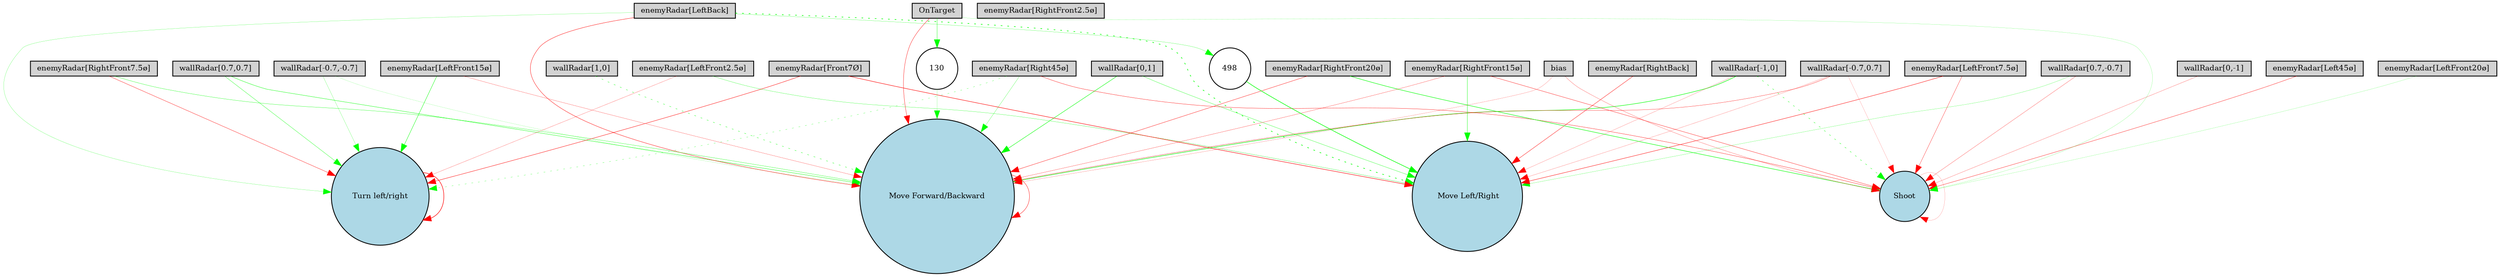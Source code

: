 digraph {
	node [fontsize=9 height=0.2 shape=circle width=0.2]
	"wallRadar[1,0]" [fillcolor=lightgray shape=box style=filled]
	"wallRadar[0,1]" [fillcolor=lightgray shape=box style=filled]
	"wallRadar[-1,0]" [fillcolor=lightgray shape=box style=filled]
	"wallRadar[0,-1]" [fillcolor=lightgray shape=box style=filled]
	"wallRadar[0.7,0.7]" [fillcolor=lightgray shape=box style=filled]
	"wallRadar[-0.7,0.7]" [fillcolor=lightgray shape=box style=filled]
	"wallRadar[-0.7,-0.7]" [fillcolor=lightgray shape=box style=filled]
	"wallRadar[0.7,-0.7]" [fillcolor=lightgray shape=box style=filled]
	"enemyRadar[RightBack]" [fillcolor=lightgray shape=box style=filled]
	"enemyRadar[LeftBack]" [fillcolor=lightgray shape=box style=filled]
	"enemyRadar[Right45ø]" [fillcolor=lightgray shape=box style=filled]
	"enemyRadar[Left45ø]" [fillcolor=lightgray shape=box style=filled]
	"enemyRadar[RightFront20ø]" [fillcolor=lightgray shape=box style=filled]
	"enemyRadar[LeftFront20ø]" [fillcolor=lightgray shape=box style=filled]
	"enemyRadar[RightFront15ø]" [fillcolor=lightgray shape=box style=filled]
	"enemyRadar[LeftFront15ø]" [fillcolor=lightgray shape=box style=filled]
	"enemyRadar[RightFront7.5ø]" [fillcolor=lightgray shape=box style=filled]
	"enemyRadar[LeftFront7.5ø]" [fillcolor=lightgray shape=box style=filled]
	"enemyRadar[RightFront2.5ø]" [fillcolor=lightgray shape=box style=filled]
	"enemyRadar[LeftFront2.5ø]" [fillcolor=lightgray shape=box style=filled]
	"enemyRadar[Front7Ø]" [fillcolor=lightgray shape=box style=filled]
	OnTarget [fillcolor=lightgray shape=box style=filled]
	bias [fillcolor=lightgray shape=box style=filled]
	Shoot [fillcolor=lightblue style=filled]
	"Move Forward/Backward" [fillcolor=lightblue style=filled]
	" Move Left/Right" [fillcolor=lightblue style=filled]
	"Turn left/right" [fillcolor=lightblue style=filled]
	130 [fillcolor=white style=filled]
	498 [fillcolor=white style=filled]
	"enemyRadar[Right45ø]" -> "Move Forward/Backward" [color=green penwidth=0.22132317667368911 style=solid]
	"enemyRadar[LeftBack]" -> "Move Forward/Backward" [color=red penwidth=0.3981240224470941 style=solid]
	"enemyRadar[RightFront15ø]" -> "Move Forward/Backward" [color=red penwidth=0.23796399601584783 style=solid]
	"enemyRadar[LeftFront15ø]" -> "Turn left/right" [color=green penwidth=0.4089141871670139 style=solid]
	"wallRadar[0.7,0.7]" -> "Move Forward/Backward" [color=green penwidth=0.3837839721046643 style=solid]
	"enemyRadar[Front7Ø]" -> " Move Left/Right" [color=red penwidth=0.5091301522010708 style=solid]
	"enemyRadar[RightFront7.5ø]" -> "Turn left/right" [color=red penwidth=0.3354402492951092 style=solid]
	OnTarget -> "Move Forward/Backward" [color=red penwidth=0.3658833156809229 style=solid]
	"enemyRadar[RightBack]" -> " Move Left/Right" [color=red penwidth=0.3826788090223605 style=solid]
	"enemyRadar[LeftFront7.5ø]" -> " Move Left/Right" [color=red penwidth=0.42991505869801616 style=solid]
	"enemyRadar[LeftFront20ø]" -> Shoot [color=green penwidth=0.13145218057828947 style=solid]
	"wallRadar[-0.7,0.7]" -> "Move Forward/Backward" [color=red penwidth=0.29296913205001884 style=solid]
	"enemyRadar[LeftBack]" -> " Move Left/Right" [color=green penwidth=0.6998310208234383 style=dotted]
	"wallRadar[1,0]" -> "Move Forward/Backward" [color=green penwidth=0.37744018770493915 style=dotted]
	"enemyRadar[Left45ø]" -> Shoot [color=red penwidth=0.3357742214695532 style=solid]
	"enemyRadar[RightFront20ø]" -> Shoot [color=green penwidth=0.5282587193348472 style=solid]
	"wallRadar[0,-1]" -> Shoot [color=red penwidth=0.19681082580533749 style=solid]
	"wallRadar[0,1]" -> " Move Left/Right" [color=green penwidth=0.2897898712249607 style=solid]
	"wallRadar[-1,0]" -> Shoot [color=green penwidth=0.3970702487047465 style=dotted]
	"enemyRadar[LeftFront7.5ø]" -> Shoot [color=red penwidth=0.30452158001373253 style=solid]
	bias -> "Move Forward/Backward" [color=red penwidth=0.1511630230313234 style=solid]
	"wallRadar[-0.7,-0.7]" -> "Turn left/right" [color=green penwidth=0.18620007069394784 style=solid]
	"enemyRadar[RightFront7.5ø]" -> "Move Forward/Backward" [color=green penwidth=0.29285450050338435 style=solid]
	"Turn left/right" -> "Turn left/right" [color=red penwidth=0.6007376295825025 style=solid]
	"enemyRadar[Front7Ø]" -> "Turn left/right" [color=red penwidth=0.41668557727912137 style=solid]
	"Move Forward/Backward" -> "Move Forward/Backward" [color=red penwidth=0.39559762750371286 style=solid]
	bias -> Shoot [color=red penwidth=0.21556344660389165 style=solid]
	"wallRadar[-0.7,-0.7]" -> "Move Forward/Backward" [color=green penwidth=0.10878229182302109 style=solid]
	"wallRadar[-1,0]" -> " Move Left/Right" [color=red penwidth=0.16192970286995056 style=solid]
	"wallRadar[0,1]" -> "Move Forward/Backward" [color=green penwidth=0.468786986653398 style=solid]
	"enemyRadar[LeftFront2.5ø]" -> " Move Left/Right" [color=green penwidth=0.24598387446136769 style=solid]
	"wallRadar[-0.7,0.7]" -> " Move Left/Right" [color=red penwidth=0.16343086632328063 style=solid]
	"wallRadar[0.7,-0.7]" -> " Move Left/Right" [color=green penwidth=0.19230265834156515 style=solid]
	"wallRadar[0.7,0.7]" -> "Turn left/right" [color=green penwidth=0.3110336769327662 style=solid]
	"enemyRadar[RightFront15ø]" -> Shoot [color=red penwidth=0.3441547990376917 style=solid]
	"enemyRadar[LeftFront2.5ø]" -> "Turn left/right" [color=red penwidth=0.19180234439759086 style=solid]
	OnTarget -> Shoot [color=green penwidth=0.13740105971129019 style=solid]
	"wallRadar[-1,0]" -> "Move Forward/Backward" [color=green penwidth=0.5497145790475091 style=solid]
	"enemyRadar[Right45ø]" -> "Turn left/right" [color=green penwidth=0.2460035726570564 style=dotted]
	"wallRadar[0.7,-0.7]" -> Shoot [color=red penwidth=0.23098647553684445 style=solid]
	"enemyRadar[LeftBack]" -> "Turn left/right" [color=green penwidth=0.18249140563580857 style=solid]
	"enemyRadar[LeftFront15ø]" -> "Move Forward/Backward" [color=red penwidth=0.2090939199267448 style=solid]
	"enemyRadar[Right45ø]" -> Shoot [color=red penwidth=0.3413882440483965 style=solid]
	"enemyRadar[RightFront20ø]" -> "Move Forward/Backward" [color=red penwidth=0.3579309153554353 style=solid]
	Shoot -> Shoot [color=red penwidth=0.1300198584533734 style=solid]
	OnTarget -> 130 [color=green penwidth=0.3511234501019659 style=solid]
	130 -> "Move Forward/Backward" [color=green penwidth=0.1490888379541498 style=solid]
	"enemyRadar[RightFront15ø]" -> " Move Left/Right" [color=green penwidth=0.3779296820486482 style=solid]
	"wallRadar[-0.7,0.7]" -> Shoot [color=red penwidth=0.12944496034335448 style=solid]
	"enemyRadar[LeftBack]" -> 498 [color=green penwidth=0.21141271201915804 style=solid]
	498 -> " Move Left/Right" [color=green penwidth=0.6367868372806208 style=solid]
}
